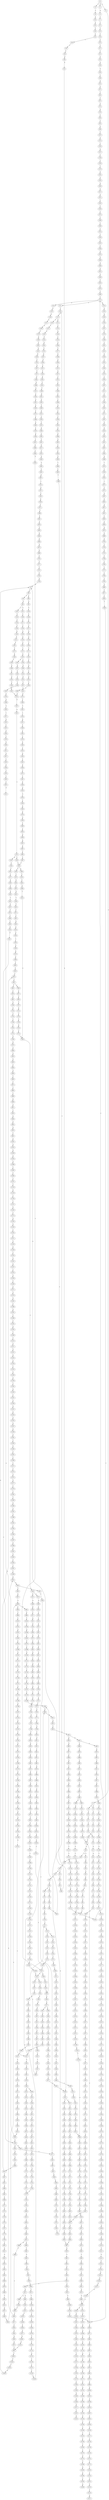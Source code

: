 strict digraph  {
	S0 -> S1 [ label = G ];
	S0 -> S2 [ label = C ];
	S0 -> S3 [ label = T ];
	S1 -> S4 [ label = A ];
	S2 -> S5 [ label = C ];
	S3 -> S6 [ label = C ];
	S4 -> S7 [ label = C ];
	S5 -> S8 [ label = T ];
	S5 -> S9 [ label = G ];
	S6 -> S10 [ label = G ];
	S7 -> S11 [ label = C ];
	S8 -> S12 [ label = G ];
	S9 -> S13 [ label = T ];
	S10 -> S14 [ label = G ];
	S11 -> S15 [ label = T ];
	S12 -> S16 [ label = T ];
	S13 -> S17 [ label = T ];
	S14 -> S18 [ label = T ];
	S15 -> S19 [ label = T ];
	S16 -> S20 [ label = C ];
	S17 -> S21 [ label = C ];
	S18 -> S22 [ label = C ];
	S19 -> S23 [ label = T ];
	S20 -> S24 [ label = C ];
	S21 -> S25 [ label = C ];
	S22 -> S26 [ label = C ];
	S23 -> S27 [ label = T ];
	S24 -> S28 [ label = T ];
	S25 -> S29 [ label = T ];
	S26 -> S30 [ label = T ];
	S27 -> S31 [ label = T ];
	S28 -> S32 [ label = T ];
	S29 -> S33 [ label = T ];
	S30 -> S34 [ label = T ];
	S31 -> S35 [ label = G ];
	S32 -> S36 [ label = G ];
	S33 -> S37 [ label = A ];
	S34 -> S38 [ label = G ];
	S35 -> S39 [ label = A ];
	S36 -> S40 [ label = A ];
	S36 -> S41 [ label = T ];
	S37 -> S42 [ label = A ];
	S38 -> S43 [ label = A ];
	S39 -> S44 [ label = A ];
	S40 -> S45 [ label = A ];
	S41 -> S46 [ label = A ];
	S42 -> S47 [ label = A ];
	S43 -> S45 [ label = A ];
	S44 -> S48 [ label = C ];
	S45 -> S49 [ label = C ];
	S46 -> S50 [ label = G ];
	S47 -> S51 [ label = C ];
	S48 -> S52 [ label = A ];
	S49 -> S53 [ label = T ];
	S49 -> S54 [ label = A ];
	S50 -> S55 [ label = G ];
	S51 -> S56 [ label = A ];
	S52 -> S57 [ label = G ];
	S53 -> S58 [ label = T ];
	S54 -> S59 [ label = G ];
	S55 -> S60 [ label = A ];
	S56 -> S61 [ label = G ];
	S57 -> S62 [ label = T ];
	S58 -> S63 [ label = C ];
	S59 -> S64 [ label = G ];
	S60 -> S65 [ label = G ];
	S61 -> S66 [ label = G ];
	S62 -> S67 [ label = T ];
	S63 -> S68 [ label = A ];
	S64 -> S69 [ label = G ];
	S64 -> S70 [ label = T ];
	S65 -> S71 [ label = A ];
	S66 -> S72 [ label = T ];
	S67 -> S73 [ label = G ];
	S68 -> S74 [ label = A ];
	S69 -> S75 [ label = T ];
	S70 -> S76 [ label = C ];
	S71 -> S77 [ label = G ];
	S72 -> S78 [ label = C ];
	S73 -> S79 [ label = A ];
	S74 -> S80 [ label = C ];
	S75 -> S81 [ label = C ];
	S76 -> S82 [ label = C ];
	S77 -> S83 [ label = G ];
	S78 -> S84 [ label = T ];
	S79 -> S85 [ label = C ];
	S80 -> S86 [ label = C ];
	S80 -> S87 [ label = T ];
	S81 -> S88 [ label = C ];
	S82 -> S89 [ label = C ];
	S83 -> S90 [ label = T ];
	S84 -> S91 [ label = C ];
	S85 -> S92 [ label = T ];
	S86 -> S93 [ label = G ];
	S87 -> S94 [ label = G ];
	S88 -> S95 [ label = G ];
	S89 -> S96 [ label = T ];
	S90 -> S97 [ label = C ];
	S91 -> S98 [ label = T ];
	S92 -> S99 [ label = G ];
	S93 -> S100 [ label = G ];
	S94 -> S101 [ label = G ];
	S94 -> S102 [ label = C ];
	S95 -> S103 [ label = C ];
	S96 -> S104 [ label = T ];
	S97 -> S105 [ label = C ];
	S98 -> S106 [ label = C ];
	S99 -> S107 [ label = T ];
	S100 -> S108 [ label = C ];
	S101 -> S109 [ label = C ];
	S102 -> S110 [ label = C ];
	S103 -> S111 [ label = C ];
	S104 -> S112 [ label = C ];
	S105 -> S113 [ label = C ];
	S106 -> S114 [ label = C ];
	S107 -> S115 [ label = A ];
	S108 -> S116 [ label = C ];
	S109 -> S117 [ label = C ];
	S110 -> S118 [ label = C ];
	S111 -> S119 [ label = G ];
	S112 -> S120 [ label = T ];
	S112 -> S121 [ label = G ];
	S113 -> S122 [ label = T ];
	S113 -> S123 [ label = A ];
	S113 -> S124 [ label = G ];
	S114 -> S125 [ label = G ];
	S115 -> S126 [ label = C ];
	S116 -> S127 [ label = C ];
	S117 -> S128 [ label = C ];
	S118 -> S129 [ label = T ];
	S119 -> S130 [ label = C ];
	S119 -> S131 [ label = G ];
	S120 -> S132 [ label = C ];
	S121 -> S133 [ label = C ];
	S122 -> S104 [ label = T ];
	S123 -> S134 [ label = G ];
	S124 -> S135 [ label = G ];
	S125 -> S136 [ label = T ];
	S126 -> S137 [ label = A ];
	S127 -> S138 [ label = A ];
	S128 -> S139 [ label = A ];
	S129 -> S140 [ label = A ];
	S130 -> S141 [ label = A ];
	S131 -> S142 [ label = A ];
	S132 -> S143 [ label = G ];
	S133 -> S144 [ label = A ];
	S134 -> S145 [ label = A ];
	S135 -> S146 [ label = A ];
	S136 -> S147 [ label = A ];
	S137 -> S148 [ label = C ];
	S138 -> S149 [ label = G ];
	S139 -> S150 [ label = G ];
	S140 -> S151 [ label = G ];
	S141 -> S152 [ label = C ];
	S142 -> S153 [ label = A ];
	S143 -> S154 [ label = T ];
	S144 -> S155 [ label = C ];
	S145 -> S156 [ label = G ];
	S146 -> S157 [ label = G ];
	S147 -> S158 [ label = C ];
	S148 -> S159 [ label = T ];
	S149 -> S160 [ label = T ];
	S150 -> S161 [ label = G ];
	S151 -> S162 [ label = G ];
	S152 -> S163 [ label = G ];
	S153 -> S164 [ label = C ];
	S154 -> S165 [ label = A ];
	S155 -> S166 [ label = G ];
	S156 -> S167 [ label = C ];
	S157 -> S168 [ label = G ];
	S158 -> S169 [ label = A ];
	S159 -> S170 [ label = T ];
	S160 -> S171 [ label = T ];
	S161 -> S172 [ label = T ];
	S162 -> S173 [ label = T ];
	S163 -> S174 [ label = C ];
	S164 -> S175 [ label = T ];
	S165 -> S176 [ label = C ];
	S166 -> S177 [ label = T ];
	S167 -> S178 [ label = C ];
	S168 -> S179 [ label = C ];
	S169 -> S180 [ label = T ];
	S170 -> S181 [ label = G ];
	S171 -> S182 [ label = G ];
	S172 -> S183 [ label = G ];
	S173 -> S184 [ label = G ];
	S174 -> S185 [ label = G ];
	S175 -> S186 [ label = G ];
	S176 -> S187 [ label = G ];
	S177 -> S188 [ label = G ];
	S178 -> S189 [ label = A ];
	S179 -> S190 [ label = G ];
	S180 -> S191 [ label = G ];
	S181 -> S192 [ label = G ];
	S182 -> S193 [ label = T ];
	S183 -> S194 [ label = C ];
	S183 -> S195 [ label = G ];
	S184 -> S196 [ label = T ];
	S185 -> S197 [ label = C ];
	S186 -> S198 [ label = C ];
	S187 -> S199 [ label = G ];
	S188 -> S200 [ label = G ];
	S189 -> S201 [ label = C ];
	S190 -> S202 [ label = T ];
	S191 -> S203 [ label = G ];
	S192 -> S204 [ label = A ];
	S193 -> S205 [ label = G ];
	S194 -> S206 [ label = G ];
	S195 -> S207 [ label = G ];
	S196 -> S208 [ label = G ];
	S197 -> S209 [ label = A ];
	S197 -> S210 [ label = G ];
	S198 -> S211 [ label = A ];
	S199 -> S212 [ label = C ];
	S200 -> S213 [ label = C ];
	S201 -> S214 [ label = G ];
	S202 -> S215 [ label = G ];
	S203 -> S216 [ label = C ];
	S204 -> S217 [ label = G ];
	S205 -> S218 [ label = C ];
	S206 -> S219 [ label = C ];
	S207 -> S220 [ label = C ];
	S208 -> S221 [ label = C ];
	S209 -> S222 [ label = G ];
	S210 -> S223 [ label = C ];
	S210 -> S224 [ label = G ];
	S211 -> S225 [ label = A ];
	S212 -> S226 [ label = T ];
	S213 -> S227 [ label = G ];
	S214 -> S228 [ label = G ];
	S215 -> S229 [ label = G ];
	S216 -> S230 [ label = G ];
	S217 -> S231 [ label = A ];
	S218 -> S232 [ label = G ];
	S219 -> S233 [ label = G ];
	S220 -> S234 [ label = T ];
	S221 -> S235 [ label = G ];
	S222 -> S236 [ label = C ];
	S223 -> S237 [ label = G ];
	S224 -> S238 [ label = C ];
	S225 -> S239 [ label = C ];
	S226 -> S240 [ label = A ];
	S227 -> S241 [ label = T ];
	S228 -> S242 [ label = T ];
	S229 -> S243 [ label = T ];
	S230 -> S244 [ label = C ];
	S231 -> S245 [ label = C ];
	S232 -> S246 [ label = T ];
	S233 -> S247 [ label = T ];
	S234 -> S248 [ label = T ];
	S235 -> S249 [ label = T ];
	S236 -> S250 [ label = C ];
	S237 -> S251 [ label = T ];
	S238 -> S252 [ label = T ];
	S239 -> S253 [ label = C ];
	S240 -> S254 [ label = C ];
	S241 -> S255 [ label = C ];
	S242 -> S256 [ label = T ];
	S243 -> S257 [ label = A ];
	S244 -> S258 [ label = C ];
	S245 -> S259 [ label = C ];
	S246 -> S260 [ label = C ];
	S247 -> S261 [ label = C ];
	S248 -> S262 [ label = C ];
	S249 -> S263 [ label = C ];
	S250 -> S264 [ label = G ];
	S251 -> S265 [ label = C ];
	S252 -> S266 [ label = G ];
	S253 -> S267 [ label = A ];
	S254 -> S268 [ label = T ];
	S255 -> S269 [ label = C ];
	S256 -> S270 [ label = A ];
	S257 -> S271 [ label = T ];
	S258 -> S272 [ label = C ];
	S259 -> S273 [ label = C ];
	S260 -> S274 [ label = G ];
	S261 -> S275 [ label = G ];
	S262 -> S276 [ label = G ];
	S263 -> S274 [ label = G ];
	S264 -> S277 [ label = G ];
	S265 -> S278 [ label = G ];
	S266 -> S279 [ label = G ];
	S267 -> S280 [ label = G ];
	S268 -> S281 [ label = G ];
	S269 -> S282 [ label = C ];
	S270 -> S283 [ label = C ];
	S271 -> S284 [ label = G ];
	S272 -> S285 [ label = C ];
	S273 -> S286 [ label = C ];
	S274 -> S287 [ label = A ];
	S275 -> S288 [ label = T ];
	S276 -> S289 [ label = A ];
	S277 -> S290 [ label = C ];
	S277 -> S291 [ label = T ];
	S278 -> S292 [ label = A ];
	S279 -> S293 [ label = A ];
	S280 -> S294 [ label = A ];
	S281 -> S295 [ label = G ];
	S282 -> S296 [ label = C ];
	S283 -> S297 [ label = T ];
	S284 -> S298 [ label = A ];
	S285 -> S299 [ label = C ];
	S286 -> S300 [ label = C ];
	S287 -> S301 [ label = A ];
	S288 -> S302 [ label = G ];
	S289 -> S303 [ label = A ];
	S290 -> S304 [ label = A ];
	S291 -> S305 [ label = G ];
	S292 -> S306 [ label = C ];
	S293 -> S307 [ label = A ];
	S294 -> S308 [ label = A ];
	S295 -> S309 [ label = T ];
	S296 -> S310 [ label = A ];
	S297 -> S311 [ label = G ];
	S298 -> S312 [ label = G ];
	S299 -> S313 [ label = A ];
	S300 -> S314 [ label = C ];
	S301 -> S315 [ label = C ];
	S302 -> S316 [ label = C ];
	S303 -> S317 [ label = C ];
	S304 -> S318 [ label = C ];
	S305 -> S319 [ label = G ];
	S306 -> S320 [ label = G ];
	S307 -> S321 [ label = T ];
	S308 -> S322 [ label = C ];
	S309 -> S323 [ label = G ];
	S310 -> S324 [ label = C ];
	S311 -> S325 [ label = C ];
	S312 -> S326 [ label = C ];
	S313 -> S327 [ label = C ];
	S314 -> S328 [ label = T ];
	S315 -> S329 [ label = C ];
	S315 -> S330 [ label = A ];
	S316 -> S331 [ label = A ];
	S317 -> S332 [ label = A ];
	S318 -> S333 [ label = T ];
	S319 -> S334 [ label = A ];
	S320 -> S335 [ label = C ];
	S321 -> S336 [ label = G ];
	S322 -> S337 [ label = A ];
	S323 -> S338 [ label = C ];
	S324 -> S339 [ label = T ];
	S325 -> S340 [ label = A ];
	S326 -> S341 [ label = G ];
	S327 -> S342 [ label = T ];
	S328 -> S343 [ label = T ];
	S329 -> S344 [ label = T ];
	S330 -> S345 [ label = C ];
	S331 -> S346 [ label = T ];
	S332 -> S347 [ label = C ];
	S333 -> S348 [ label = T ];
	S334 -> S349 [ label = A ];
	S335 -> S350 [ label = G ];
	S336 -> S351 [ label = G ];
	S337 -> S352 [ label = G ];
	S338 -> S353 [ label = T ];
	S339 -> S354 [ label = T ];
	S340 -> S355 [ label = G ];
	S341 -> S356 [ label = G ];
	S342 -> S357 [ label = T ];
	S343 -> S358 [ label = C ];
	S344 -> S359 [ label = T ];
	S344 -> S360 [ label = G ];
	S345 -> S361 [ label = C ];
	S346 -> S362 [ label = C ];
	S347 -> S363 [ label = G ];
	S348 -> S364 [ label = C ];
	S349 -> S365 [ label = G ];
	S350 -> S366 [ label = C ];
	S351 -> S367 [ label = G ];
	S352 -> S368 [ label = C ];
	S353 -> S369 [ label = A ];
	S354 -> S370 [ label = G ];
	S355 -> S371 [ label = A ];
	S356 -> S372 [ label = T ];
	S357 -> S373 [ label = T ];
	S358 -> S374 [ label = A ];
	S359 -> S375 [ label = C ];
	S360 -> S376 [ label = T ];
	S361 -> S377 [ label = C ];
	S362 -> S378 [ label = C ];
	S363 -> S379 [ label = C ];
	S364 -> S380 [ label = A ];
	S365 -> S381 [ label = A ];
	S366 -> S382 [ label = C ];
	S367 -> S383 [ label = G ];
	S368 -> S384 [ label = C ];
	S369 -> S385 [ label = C ];
	S370 -> S386 [ label = A ];
	S371 -> S387 [ label = C ];
	S372 -> S388 [ label = C ];
	S373 -> S389 [ label = A ];
	S374 -> S390 [ label = G ];
	S375 -> S391 [ label = G ];
	S376 -> S392 [ label = C ];
	S377 -> S393 [ label = G ];
	S378 -> S394 [ label = G ];
	S379 -> S395 [ label = G ];
	S380 -> S396 [ label = G ];
	S381 -> S397 [ label = A ];
	S382 -> S398 [ label = T ];
	S383 -> S399 [ label = T ];
	S384 -> S400 [ label = G ];
	S385 -> S401 [ label = T ];
	S386 -> S402 [ label = G ];
	S387 -> S403 [ label = G ];
	S388 -> S404 [ label = G ];
	S389 -> S405 [ label = G ];
	S390 -> S406 [ label = A ];
	S391 -> S407 [ label = T ];
	S392 -> S408 [ label = G ];
	S393 -> S409 [ label = T ];
	S394 -> S410 [ label = C ];
	S395 -> S411 [ label = C ];
	S396 -> S412 [ label = C ];
	S397 -> S413 [ label = C ];
	S398 -> S414 [ label = C ];
	S399 -> S415 [ label = C ];
	S400 -> S416 [ label = T ];
	S401 -> S417 [ label = G ];
	S402 -> S418 [ label = C ];
	S403 -> S419 [ label = G ];
	S404 -> S420 [ label = C ];
	S405 -> S421 [ label = C ];
	S406 -> S422 [ label = G ];
	S407 -> S423 [ label = A ];
	S408 -> S424 [ label = C ];
	S409 -> S425 [ label = A ];
	S410 -> S426 [ label = A ];
	S411 -> S427 [ label = A ];
	S412 -> S428 [ label = C ];
	S413 -> S429 [ label = G ];
	S414 -> S430 [ label = G ];
	S415 -> S431 [ label = C ];
	S416 -> S432 [ label = C ];
	S417 -> S433 [ label = T ];
	S418 -> S434 [ label = C ];
	S419 -> S435 [ label = A ];
	S420 -> S436 [ label = A ];
	S421 -> S437 [ label = C ];
	S422 -> S438 [ label = G ];
	S423 -> S439 [ label = C ];
	S424 -> S440 [ label = G ];
	S425 -> S441 [ label = C ];
	S426 -> S442 [ label = C ];
	S427 -> S443 [ label = C ];
	S428 -> S444 [ label = G ];
	S429 -> S445 [ label = G ];
	S430 -> S446 [ label = G ];
	S431 -> S447 [ label = G ];
	S432 -> S448 [ label = C ];
	S433 -> S449 [ label = A ];
	S434 -> S450 [ label = G ];
	S435 -> S451 [ label = C ];
	S436 -> S452 [ label = C ];
	S437 -> S453 [ label = G ];
	S438 -> S454 [ label = T ];
	S439 -> S455 [ label = T ];
	S440 -> S456 [ label = C ];
	S441 -> S457 [ label = G ];
	S442 -> S458 [ label = G ];
	S443 -> S459 [ label = G ];
	S444 -> S460 [ label = C ];
	S445 -> S461 [ label = C ];
	S446 -> S462 [ label = G ];
	S447 -> S463 [ label = C ];
	S448 -> S464 [ label = T ];
	S449 -> S465 [ label = A ];
	S450 -> S466 [ label = C ];
	S451 -> S467 [ label = A ];
	S452 -> S468 [ label = G ];
	S453 -> S469 [ label = T ];
	S454 -> S470 [ label = C ];
	S455 -> S471 [ label = T ];
	S456 -> S472 [ label = G ];
	S456 -> S473 [ label = A ];
	S457 -> S474 [ label = T ];
	S458 -> S475 [ label = T ];
	S459 -> S476 [ label = T ];
	S460 -> S477 [ label = C ];
	S461 -> S478 [ label = A ];
	S462 -> S479 [ label = C ];
	S463 -> S111 [ label = C ];
	S464 -> S480 [ label = C ];
	S465 -> S481 [ label = C ];
	S466 -> S482 [ label = C ];
	S467 -> S483 [ label = C ];
	S468 -> S484 [ label = C ];
	S469 -> S485 [ label = C ];
	S470 -> S486 [ label = C ];
	S471 -> S487 [ label = C ];
	S472 -> S488 [ label = A ];
	S473 -> S489 [ label = A ];
	S474 -> S490 [ label = C ];
	S475 -> S491 [ label = C ];
	S476 -> S492 [ label = C ];
	S477 -> S493 [ label = C ];
	S478 -> S494 [ label = C ];
	S479 -> S495 [ label = T ];
	S480 -> S496 [ label = T ];
	S481 -> S497 [ label = A ];
	S482 -> S498 [ label = C ];
	S483 -> S499 [ label = A ];
	S484 -> S500 [ label = G ];
	S485 -> S501 [ label = C ];
	S486 -> S113 [ label = C ];
	S487 -> S502 [ label = A ];
	S488 -> S503 [ label = G ];
	S489 -> S504 [ label = C ];
	S490 -> S505 [ label = C ];
	S491 -> S506 [ label = G ];
	S492 -> S507 [ label = C ];
	S493 -> S508 [ label = C ];
	S494 -> S509 [ label = C ];
	S494 -> S510 [ label = T ];
	S495 -> S511 [ label = C ];
	S496 -> S512 [ label = G ];
	S497 -> S513 [ label = C ];
	S498 -> S508 [ label = C ];
	S499 -> S514 [ label = C ];
	S500 -> S197 [ label = C ];
	S501 -> S515 [ label = C ];
	S502 -> S516 [ label = A ];
	S503 -> S517 [ label = C ];
	S504 -> S518 [ label = C ];
	S505 -> S519 [ label = A ];
	S506 -> S520 [ label = A ];
	S507 -> S521 [ label = A ];
	S508 -> S522 [ label = T ];
	S509 -> S523 [ label = G ];
	S510 -> S524 [ label = G ];
	S511 -> S525 [ label = A ];
	S512 -> S526 [ label = T ];
	S513 -> S527 [ label = A ];
	S514 -> S528 [ label = C ];
	S515 -> S529 [ label = A ];
	S516 -> S530 [ label = G ];
	S517 -> S531 [ label = A ];
	S518 -> S532 [ label = C ];
	S519 -> S533 [ label = G ];
	S520 -> S534 [ label = G ];
	S521 -> S535 [ label = G ];
	S522 -> S536 [ label = T ];
	S522 -> S537 [ label = C ];
	S523 -> S538 [ label = G ];
	S524 -> S539 [ label = G ];
	S525 -> S540 [ label = C ];
	S526 -> S541 [ label = C ];
	S527 -> S542 [ label = C ];
	S528 -> S543 [ label = T ];
	S529 -> S544 [ label = C ];
	S530 -> S545 [ label = C ];
	S531 -> S546 [ label = G ];
	S532 -> S547 [ label = G ];
	S533 -> S548 [ label = C ];
	S534 -> S549 [ label = C ];
	S535 -> S548 [ label = C ];
	S536 -> S550 [ label = C ];
	S537 -> S551 [ label = C ];
	S538 -> S552 [ label = G ];
	S539 -> S553 [ label = G ];
	S540 -> S554 [ label = G ];
	S541 -> S555 [ label = G ];
	S542 -> S556 [ label = G ];
	S543 -> S557 [ label = C ];
	S544 -> S558 [ label = C ];
	S545 -> S559 [ label = G ];
	S546 -> S560 [ label = T ];
	S547 -> S561 [ label = T ];
	S548 -> S562 [ label = T ];
	S548 -> S563 [ label = G ];
	S549 -> S564 [ label = G ];
	S550 -> S565 [ label = A ];
	S551 -> S566 [ label = A ];
	S552 -> S567 [ label = A ];
	S553 -> S568 [ label = A ];
	S554 -> S569 [ label = T ];
	S555 -> S570 [ label = T ];
	S556 -> S571 [ label = C ];
	S557 -> S572 [ label = T ];
	S558 -> S573 [ label = A ];
	S559 -> S574 [ label = A ];
	S560 -> S575 [ label = G ];
	S561 -> S576 [ label = A ];
	S562 -> S577 [ label = T ];
	S563 -> S578 [ label = A ];
	S564 -> S579 [ label = A ];
	S565 -> S580 [ label = C ];
	S566 -> S581 [ label = C ];
	S567 -> S582 [ label = A ];
	S568 -> S583 [ label = A ];
	S569 -> S584 [ label = C ];
	S570 -> S585 [ label = G ];
	S571 -> S586 [ label = T ];
	S572 -> S587 [ label = A ];
	S573 -> S588 [ label = C ];
	S574 -> S589 [ label = G ];
	S575 -> S590 [ label = C ];
	S576 -> S591 [ label = C ];
	S577 -> S592 [ label = C ];
	S578 -> S593 [ label = G ];
	S579 -> S594 [ label = G ];
	S580 -> S595 [ label = G ];
	S581 -> S596 [ label = C ];
	S582 -> S597 [ label = T ];
	S583 -> S598 [ label = C ];
	S584 -> S599 [ label = C ];
	S585 -> S600 [ label = G ];
	S586 -> S601 [ label = C ];
	S587 -> S602 [ label = G ];
	S588 -> S603 [ label = C ];
	S589 -> S604 [ label = T ];
	S590 -> S605 [ label = A ];
	S591 -> S606 [ label = A ];
	S592 -> S607 [ label = A ];
	S593 -> S608 [ label = T ];
	S594 -> S609 [ label = T ];
	S595 -> S610 [ label = C ];
	S596 -> S611 [ label = C ];
	S597 -> S612 [ label = T ];
	S598 -> S613 [ label = T ];
	S599 -> S614 [ label = A ];
	S600 -> S615 [ label = T ];
	S601 -> S616 [ label = C ];
	S602 -> S617 [ label = A ];
	S603 -> S618 [ label = G ];
	S604 -> S619 [ label = C ];
	S605 -> S620 [ label = A ];
	S606 -> S621 [ label = G ];
	S607 -> S622 [ label = C ];
	S608 -> S623 [ label = C ];
	S609 -> S624 [ label = C ];
	S610 -> S625 [ label = T ];
	S611 -> S626 [ label = G ];
	S612 -> S627 [ label = G ];
	S613 -> S628 [ label = G ];
	S614 -> S535 [ label = G ];
	S615 -> S629 [ label = A ];
	S616 -> S630 [ label = T ];
	S617 -> S631 [ label = A ];
	S618 -> S632 [ label = A ];
	S619 -> S633 [ label = C ];
	S620 -> S634 [ label = C ];
	S621 -> S635 [ label = C ];
	S622 -> S636 [ label = G ];
	S623 -> S633 [ label = C ];
	S623 -> S637 [ label = T ];
	S624 -> S638 [ label = G ];
	S625 -> S639 [ label = C ];
	S626 -> S640 [ label = C ];
	S627 -> S641 [ label = A ];
	S628 -> S642 [ label = G ];
	S629 -> S643 [ label = C ];
	S630 -> S644 [ label = A ];
	S631 -> S645 [ label = C ];
	S632 -> S646 [ label = T ];
	S633 -> S647 [ label = C ];
	S634 -> S648 [ label = A ];
	S635 -> S649 [ label = A ];
	S636 -> S650 [ label = C ];
	S637 -> S651 [ label = C ];
	S638 -> S652 [ label = A ];
	S639 -> S653 [ label = C ];
	S640 -> S654 [ label = C ];
	S641 -> S655 [ label = A ];
	S642 -> S656 [ label = A ];
	S643 -> S657 [ label = C ];
	S644 -> S658 [ label = G ];
	S645 -> S659 [ label = G ];
	S646 -> S660 [ label = C ];
	S647 -> S661 [ label = T ];
	S647 -> S662 [ label = G ];
	S648 -> S663 [ label = G ];
	S649 -> S664 [ label = G ];
	S650 -> S665 [ label = C ];
	S651 -> S666 [ label = G ];
	S652 -> S667 [ label = A ];
	S653 -> S668 [ label = G ];
	S654 -> S669 [ label = G ];
	S655 -> S670 [ label = C ];
	S656 -> S671 [ label = C ];
	S657 -> S672 [ label = G ];
	S658 -> S673 [ label = A ];
	S659 -> S674 [ label = A ];
	S660 -> S675 [ label = G ];
	S661 -> S676 [ label = C ];
	S662 -> S677 [ label = C ];
	S663 -> S678 [ label = C ];
	S664 -> S679 [ label = G ];
	S665 -> S680 [ label = C ];
	S666 -> S681 [ label = T ];
	S667 -> S682 [ label = C ];
	S668 -> S683 [ label = G ];
	S669 -> S684 [ label = G ];
	S670 -> S685 [ label = C ];
	S671 -> S686 [ label = C ];
	S672 -> S687 [ label = G ];
	S673 -> S688 [ label = A ];
	S674 -> S689 [ label = G ];
	S675 -> S690 [ label = G ];
	S676 -> S691 [ label = C ];
	S677 -> S692 [ label = C ];
	S678 -> S693 [ label = T ];
	S679 -> S694 [ label = T ];
	S680 -> S695 [ label = T ];
	S681 -> S696 [ label = C ];
	S682 -> S697 [ label = C ];
	S683 -> S698 [ label = T ];
	S684 -> S699 [ label = T ];
	S685 -> S700 [ label = C ];
	S686 -> S701 [ label = C ];
	S687 -> S702 [ label = T ];
	S688 -> S703 [ label = C ];
	S689 -> S704 [ label = G ];
	S690 -> S705 [ label = T ];
	S691 -> S706 [ label = G ];
	S692 -> S707 [ label = T ];
	S693 -> S708 [ label = A ];
	S694 -> S709 [ label = G ];
	S695 -> S710 [ label = T ];
	S696 -> S711 [ label = T ];
	S697 -> S344 [ label = T ];
	S698 -> S712 [ label = T ];
	S699 -> S713 [ label = C ];
	S700 -> S714 [ label = G ];
	S701 -> S715 [ label = G ];
	S702 -> S716 [ label = G ];
	S703 -> S717 [ label = T ];
	S704 -> S718 [ label = T ];
	S705 -> S719 [ label = T ];
	S706 -> S720 [ label = G ];
	S707 -> S721 [ label = G ];
	S708 -> S722 [ label = C ];
	S709 -> S723 [ label = C ];
	S710 -> S724 [ label = C ];
	S711 -> S725 [ label = G ];
	S712 -> S726 [ label = G ];
	S713 -> S727 [ label = C ];
	S714 -> S728 [ label = T ];
	S715 -> S729 [ label = T ];
	S716 -> S730 [ label = G ];
	S717 -> S731 [ label = T ];
	S718 -> S732 [ label = G ];
	S719 -> S733 [ label = C ];
	S720 -> S734 [ label = T ];
	S721 -> S735 [ label = T ];
	S722 -> S736 [ label = G ];
	S723 -> S737 [ label = A ];
	S724 -> S738 [ label = A ];
	S725 -> S739 [ label = T ];
	S726 -> S740 [ label = C ];
	S727 -> S741 [ label = C ];
	S728 -> S742 [ label = C ];
	S729 -> S743 [ label = C ];
	S730 -> S744 [ label = T ];
	S731 -> S745 [ label = C ];
	S732 -> S746 [ label = T ];
	S733 -> S747 [ label = C ];
	S734 -> S748 [ label = C ];
	S735 -> S749 [ label = C ];
	S736 -> S750 [ label = A ];
	S737 -> S751 [ label = C ];
	S738 -> S752 [ label = T ];
	S739 -> S753 [ label = T ];
	S740 -> S754 [ label = A ];
	S741 -> S755 [ label = A ];
	S742 -> S756 [ label = T ];
	S743 -> S757 [ label = T ];
	S744 -> S758 [ label = T ];
	S745 -> S759 [ label = A ];
	S746 -> S760 [ label = C ];
	S747 -> S761 [ label = A ];
	S748 -> S762 [ label = T ];
	S749 -> S763 [ label = G ];
	S750 -> S764 [ label = G ];
	S751 -> S765 [ label = G ];
	S752 -> S766 [ label = C ];
	S753 -> S767 [ label = C ];
	S754 -> S768 [ label = C ];
	S755 -> S769 [ label = G ];
	S756 -> S770 [ label = C ];
	S757 -> S770 [ label = C ];
	S758 -> S771 [ label = A ];
	S759 -> S74 [ label = A ];
	S760 -> S772 [ label = C ];
	S761 -> S773 [ label = G ];
	S762 -> S774 [ label = G ];
	S763 -> S775 [ label = C ];
	S764 -> S776 [ label = A ];
	S765 -> S777 [ label = C ];
	S766 -> S778 [ label = C ];
	S767 -> S779 [ label = C ];
	S768 -> S780 [ label = T ];
	S769 -> S781 [ label = T ];
	S770 -> S782 [ label = G ];
	S771 -> S783 [ label = G ];
	S772 -> S784 [ label = C ];
	S773 -> S785 [ label = T ];
	S774 -> S786 [ label = G ];
	S775 -> S440 [ label = G ];
	S776 -> S787 [ label = A ];
	S777 -> S788 [ label = G ];
	S778 -> S789 [ label = A ];
	S779 -> S790 [ label = G ];
	S780 -> S791 [ label = G ];
	S781 -> S792 [ label = G ];
	S782 -> S793 [ label = G ];
	S783 -> S794 [ label = A ];
	S784 -> S795 [ label = T ];
	S785 -> S796 [ label = G ];
	S786 -> S797 [ label = A ];
	S787 -> S798 [ label = C ];
	S788 -> S799 [ label = G ];
	S789 -> S800 [ label = G ];
	S790 -> S801 [ label = T ];
	S791 -> S802 [ label = G ];
	S792 -> S803 [ label = G ];
	S793 -> S804 [ label = C ];
	S794 -> S805 [ label = A ];
	S795 -> S806 [ label = G ];
	S796 -> S807 [ label = G ];
	S797 -> S808 [ label = G ];
	S798 -> S809 [ label = T ];
	S799 -> S810 [ label = T ];
	S800 -> S811 [ label = A ];
	S801 -> S812 [ label = G ];
	S802 -> S813 [ label = T ];
	S803 -> S814 [ label = T ];
	S804 -> S815 [ label = A ];
	S805 -> S816 [ label = G ];
	S806 -> S817 [ label = T ];
	S807 -> S818 [ label = T ];
	S808 -> S819 [ label = G ];
	S809 -> S820 [ label = G ];
	S810 -> S821 [ label = G ];
	S811 -> S822 [ label = A ];
	S812 -> S823 [ label = G ];
	S813 -> S824 [ label = C ];
	S814 -> S825 [ label = C ];
	S815 -> S826 [ label = C ];
	S816 -> S827 [ label = G ];
	S817 -> S828 [ label = C ];
	S818 -> S825 [ label = C ];
	S819 -> S829 [ label = G ];
	S820 -> S830 [ label = G ];
	S821 -> S831 [ label = C ];
	S822 -> S832 [ label = C ];
	S823 -> S833 [ label = C ];
	S824 -> S834 [ label = G ];
	S825 -> S835 [ label = G ];
	S826 -> S836 [ label = C ];
	S827 -> S837 [ label = G ];
	S828 -> S838 [ label = C ];
	S829 -> S839 [ label = T ];
	S830 -> S840 [ label = C ];
	S831 -> S841 [ label = C ];
	S832 -> S842 [ label = C ];
	S833 -> S843 [ label = C ];
	S834 -> S844 [ label = T ];
	S835 -> S845 [ label = T ];
	S836 -> S846 [ label = G ];
	S837 -> S847 [ label = G ];
	S838 -> S848 [ label = T ];
	S839 -> S849 [ label = G ];
	S840 -> S850 [ label = G ];
	S841 -> S851 [ label = G ];
	S842 -> S852 [ label = A ];
	S842 -> S853 [ label = G ];
	S843 -> S854 [ label = C ];
	S844 -> S855 [ label = C ];
	S845 -> S856 [ label = C ];
	S846 -> S857 [ label = A ];
	S847 -> S858 [ label = G ];
	S848 -> S859 [ label = A ];
	S848 -> S32 [ label = T ];
	S849 -> S860 [ label = T ];
	S850 -> S861 [ label = C ];
	S851 -> S862 [ label = C ];
	S852 -> S863 [ label = G ];
	S852 -> S864 [ label = C ];
	S853 -> S865 [ label = G ];
	S854 -> S866 [ label = G ];
	S855 -> S867 [ label = C ];
	S856 -> S867 [ label = C ];
	S857 -> S868 [ label = G ];
	S857 -> S869 [ label = A ];
	S858 -> S870 [ label = T ];
	S859 -> S871 [ label = C ];
	S860 -> S872 [ label = T ];
	S861 -> S873 [ label = A ];
	S862 -> S874 [ label = A ];
	S863 -> S875 [ label = A ];
	S864 -> S876 [ label = C ];
	S865 -> S877 [ label = A ];
	S866 -> S878 [ label = T ];
	S867 -> S879 [ label = G ];
	S868 -> S880 [ label = T ];
	S869 -> S881 [ label = T ];
	S870 -> S882 [ label = C ];
	S871 -> S883 [ label = T ];
	S872 -> S884 [ label = C ];
	S873 -> S885 [ label = G ];
	S874 -> S886 [ label = A ];
	S875 -> S887 [ label = C ];
	S876 -> S888 [ label = A ];
	S877 -> S889 [ label = C ];
	S878 -> S890 [ label = C ];
	S879 -> S891 [ label = T ];
	S880 -> S892 [ label = C ];
	S881 -> S893 [ label = G ];
	S882 -> S894 [ label = C ];
	S883 -> S895 [ label = A ];
	S884 -> S896 [ label = C ];
	S885 -> S897 [ label = C ];
	S886 -> S898 [ label = C ];
	S887 -> S899 [ label = T ];
	S888 -> S900 [ label = C ];
	S889 -> S901 [ label = G ];
	S890 -> S902 [ label = C ];
	S891 -> S903 [ label = C ];
	S892 -> S904 [ label = C ];
	S893 -> S905 [ label = T ];
	S894 -> S906 [ label = G ];
	S895 -> S907 [ label = C ];
	S896 -> S908 [ label = A ];
	S897 -> S909 [ label = G ];
	S898 -> S910 [ label = C ];
	S899 -> S911 [ label = C ];
	S900 -> S912 [ label = C ];
	S901 -> S913 [ label = C ];
	S902 -> S914 [ label = A ];
	S903 -> S915 [ label = A ];
	S904 -> S916 [ label = A ];
	S904 -> S917 [ label = T ];
	S905 -> S918 [ label = A ];
	S906 -> S919 [ label = T ];
	S907 -> S920 [ label = C ];
	S908 -> S921 [ label = G ];
	S909 -> S922 [ label = G ];
	S910 -> S923 [ label = A ];
	S911 -> S924 [ label = C ];
	S912 -> S925 [ label = C ];
	S913 -> S926 [ label = C ];
	S914 -> S927 [ label = G ];
	S915 -> S928 [ label = C ];
	S916 -> S929 [ label = G ];
	S917 -> S930 [ label = C ];
	S918 -> S931 [ label = G ];
	S919 -> S932 [ label = C ];
	S920 -> S933 [ label = A ];
	S921 -> S934 [ label = C ];
	S922 -> S935 [ label = G ];
	S923 -> S936 [ label = G ];
	S924 -> S937 [ label = C ];
	S925 -> S938 [ label = C ];
	S926 -> S939 [ label = C ];
	S927 -> S940 [ label = T ];
	S928 -> S941 [ label = C ];
	S929 -> S942 [ label = T ];
	S929 -> S943 [ label = C ];
	S930 -> S944 [ label = G ];
	S931 -> S945 [ label = T ];
	S932 -> S946 [ label = G ];
	S933 -> S947 [ label = G ];
	S934 -> S948 [ label = A ];
	S935 -> S949 [ label = T ];
	S936 -> S950 [ label = T ];
	S937 -> S951 [ label = A ];
	S938 -> S952 [ label = T ];
	S939 -> S953 [ label = A ];
	S940 -> S954 [ label = A ];
	S941 -> S955 [ label = C ];
	S941 -> S956 [ label = G ];
	S942 -> S957 [ label = A ];
	S943 -> S958 [ label = T ];
	S944 -> S959 [ label = A ];
	S945 -> S960 [ label = T ];
	S946 -> S961 [ label = G ];
	S947 -> S962 [ label = G ];
	S948 -> S963 [ label = G ];
	S949 -> S964 [ label = G ];
	S950 -> S965 [ label = C ];
	S951 -> S966 [ label = T ];
	S952 -> S967 [ label = T ];
	S953 -> S968 [ label = T ];
	S954 -> S969 [ label = G ];
	S955 -> S970 [ label = T ];
	S956 -> S971 [ label = A ];
	S957 -> S969 [ label = G ];
	S958 -> S577 [ label = T ];
	S959 -> S972 [ label = A ];
	S960 -> S973 [ label = T ];
	S961 -> S974 [ label = A ];
	S962 -> S975 [ label = A ];
	S963 -> S976 [ label = A ];
	S964 -> S977 [ label = C ];
	S965 -> S978 [ label = G ];
	S966 -> S979 [ label = C ];
	S967 -> S980 [ label = C ];
	S968 -> S981 [ label = C ];
	S969 -> S982 [ label = G ];
	S969 -> S983 [ label = C ];
	S970 -> S984 [ label = G ];
	S971 -> S985 [ label = A ];
	S971 -> S986 [ label = G ];
	S972 -> S987 [ label = C ];
	S973 -> S988 [ label = C ];
	S974 -> S989 [ label = A ];
	S975 -> S990 [ label = G ];
	S976 -> S991 [ label = T ];
	S977 -> S992 [ label = C ];
	S978 -> S993 [ label = C ];
	S979 -> S994 [ label = T ];
	S980 -> S995 [ label = C ];
	S980 -> S996 [ label = G ];
	S981 -> S997 [ label = G ];
	S982 -> S998 [ label = G ];
	S983 -> S999 [ label = T ];
	S984 -> S1000 [ label = T ];
	S985 -> S1001 [ label = T ];
	S986 -> S1002 [ label = T ];
	S987 -> S1003 [ label = T ];
	S988 -> S1004 [ label = A ];
	S989 -> S1005 [ label = C ];
	S990 -> S1006 [ label = A ];
	S991 -> S1007 [ label = A ];
	S992 -> S1008 [ label = G ];
	S993 -> S1009 [ label = G ];
	S994 -> S1010 [ label = G ];
	S995 -> S1011 [ label = T ];
	S996 -> S1012 [ label = A ];
	S997 -> S1013 [ label = T ];
	S998 -> S1014 [ label = T ];
	S999 -> S1015 [ label = C ];
	S1000 -> S1016 [ label = C ];
	S1001 -> S1017 [ label = C ];
	S1002 -> S892 [ label = C ];
	S1003 -> S1018 [ label = T ];
	S1004 -> S1019 [ label = C ];
	S1005 -> S1020 [ label = A ];
	S1005 -> S1021 [ label = T ];
	S1006 -> S1022 [ label = G ];
	S1007 -> S1023 [ label = A ];
	S1008 -> S1024 [ label = C ];
	S1009 -> S1025 [ label = C ];
	S1010 -> S1026 [ label = C ];
	S1011 -> S1027 [ label = G ];
	S1012 -> S1028 [ label = T ];
	S1013 -> S1029 [ label = C ];
	S1014 -> S1030 [ label = C ];
	S1015 -> S1031 [ label = C ];
	S1016 -> S1032 [ label = C ];
	S1017 -> S1033 [ label = C ];
	S1018 -> S1034 [ label = C ];
	S1019 -> S1035 [ label = T ];
	S1020 -> S1036 [ label = G ];
	S1021 -> S1037 [ label = A ];
	S1022 -> S1038 [ label = T ];
	S1023 -> S1039 [ label = A ];
	S1024 -> S1040 [ label = C ];
	S1025 -> S1041 [ label = A ];
	S1026 -> S1042 [ label = C ];
	S1027 -> S1043 [ label = T ];
	S1028 -> S1044 [ label = C ];
	S1029 -> S1045 [ label = C ];
	S1030 -> S1046 [ label = A ];
	S1031 -> S1047 [ label = A ];
	S1032 -> S848 [ label = T ];
	S1033 -> S1048 [ label = T ];
	S1034 -> S1049 [ label = A ];
	S1035 -> S1050 [ label = C ];
	S1036 -> S1051 [ label = G ];
	S1037 -> S1052 [ label = C ];
	S1038 -> S1053 [ label = C ];
	S1039 -> S1054 [ label = A ];
	S1040 -> S1055 [ label = G ];
	S1041 -> S1056 [ label = G ];
	S1042 -> S1057 [ label = A ];
	S1043 -> S1058 [ label = C ];
	S1044 -> S1059 [ label = G ];
	S1045 -> S1060 [ label = T ];
	S1046 -> S1061 [ label = C ];
	S1047 -> S1062 [ label = C ];
	S1048 -> S1063 [ label = C ];
	S1049 -> S74 [ label = A ];
	S1050 -> S1064 [ label = C ];
	S1051 -> S1065 [ label = A ];
	S1052 -> S1066 [ label = A ];
	S1053 -> S1067 [ label = A ];
	S1054 -> S1068 [ label = A ];
	S1055 -> S1069 [ label = G ];
	S1056 -> S1070 [ label = C ];
	S1057 -> S1071 [ label = G ];
	S1058 -> S1072 [ label = C ];
	S1059 -> S1073 [ label = T ];
	S1060 -> S1074 [ label = C ];
	S1061 -> S1075 [ label = T ];
	S1062 -> S1076 [ label = C ];
	S1063 -> S1077 [ label = G ];
	S1064 -> S1078 [ label = T ];
	S1065 -> S1079 [ label = A ];
	S1066 -> S1080 [ label = A ];
	S1067 -> S1081 [ label = G ];
	S1068 -> S1082 [ label = C ];
	S1069 -> S1083 [ label = T ];
	S1070 -> S250 [ label = C ];
	S1071 -> S1084 [ label = T ];
	S1072 -> S1085 [ label = T ];
	S1073 -> S1086 [ label = T ];
	S1074 -> S1087 [ label = T ];
	S1075 -> S1088 [ label = C ];
	S1076 -> S1089 [ label = G ];
	S1077 -> S1090 [ label = A ];
	S1078 -> S1091 [ label = T ];
	S1079 -> S1092 [ label = T ];
	S1080 -> S1093 [ label = C ];
	S1081 -> S1094 [ label = G ];
	S1082 -> S1095 [ label = T ];
	S1083 -> S1096 [ label = G ];
	S1084 -> S1097 [ label = C ];
	S1085 -> S32 [ label = T ];
	S1086 -> S1098 [ label = T ];
	S1087 -> S1099 [ label = T ];
	S1088 -> S1100 [ label = G ];
	S1089 -> S1101 [ label = G ];
	S1090 -> S1102 [ label = A ];
	S1091 -> S1103 [ label = T ];
	S1092 -> S1104 [ label = A ];
	S1093 -> S1105 [ label = G ];
	S1094 -> S1106 [ label = A ];
	S1095 -> S1107 [ label = T ];
	S1096 -> S1108 [ label = G ];
	S1097 -> S1109 [ label = G ];
	S1098 -> S1110 [ label = G ];
	S1099 -> S1111 [ label = C ];
	S1100 -> S1112 [ label = C ];
	S1101 -> S1113 [ label = A ];
	S1102 -> S987 [ label = C ];
	S1103 -> S1114 [ label = C ];
	S1104 -> S1115 [ label = G ];
	S1105 -> S1116 [ label = A ];
	S1106 -> S1117 [ label = C ];
	S1107 -> S1118 [ label = T ];
	S1108 -> S1119 [ label = T ];
	S1109 -> S1120 [ label = T ];
	S1110 -> S1121 [ label = T ];
	S1111 -> S1122 [ label = T ];
	S1112 -> S1123 [ label = T ];
	S1113 -> S1124 [ label = C ];
	S1114 -> S1125 [ label = A ];
	S1115 -> S1126 [ label = T ];
	S1116 -> S1127 [ label = A ];
	S1117 -> S1128 [ label = C ];
	S1118 -> S1129 [ label = G ];
	S1119 -> S1130 [ label = G ];
	S1120 -> S1131 [ label = A ];
	S1121 -> S1132 [ label = A ];
	S1122 -> S1133 [ label = C ];
	S1123 -> S1134 [ label = T ];
	S1124 -> S1135 [ label = G ];
	S1125 -> S1136 [ label = T ];
	S1126 -> S1137 [ label = C ];
	S1127 -> S1138 [ label = A ];
	S1128 -> S1139 [ label = A ];
	S1129 -> S1140 [ label = C ];
	S1130 -> S1141 [ label = G ];
	S1131 -> S1142 [ label = A ];
	S1132 -> S1143 [ label = G ];
	S1133 -> S1144 [ label = G ];
	S1134 -> S1145 [ label = C ];
	S1135 -> S1146 [ label = T ];
	S1136 -> S1147 [ label = C ];
	S1137 -> S1148 [ label = T ];
	S1138 -> S1149 [ label = A ];
	S1139 -> S1150 [ label = G ];
	S1140 -> S1151 [ label = C ];
	S1141 -> S1152 [ label = A ];
	S1142 -> S1153 [ label = G ];
	S1143 -> S1154 [ label = G ];
	S1144 -> S1155 [ label = G ];
	S1145 -> S1156 [ label = A ];
	S1146 -> S1157 [ label = C ];
	S1147 -> S1158 [ label = C ];
	S1148 -> S1159 [ label = C ];
	S1149 -> S1160 [ label = C ];
	S1150 -> S1161 [ label = T ];
	S1151 -> S1162 [ label = G ];
	S1152 -> S1163 [ label = A ];
	S1153 -> S1164 [ label = A ];
	S1154 -> S1165 [ label = A ];
	S1155 -> S1166 [ label = A ];
	S1156 -> S1167 [ label = T ];
	S1157 -> S1168 [ label = G ];
	S1158 -> S1169 [ label = A ];
	S1159 -> S1170 [ label = T ];
	S1160 -> S1171 [ label = A ];
	S1161 -> S1172 [ label = C ];
	S1162 -> S1173 [ label = T ];
	S1163 -> S1174 [ label = C ];
	S1164 -> S1175 [ label = C ];
	S1165 -> S1176 [ label = A ];
	S1166 -> S1177 [ label = G ];
	S1167 -> S1178 [ label = C ];
	S1168 -> S1179 [ label = T ];
	S1169 -> S800 [ label = G ];
	S1170 -> S1180 [ label = C ];
	S1171 -> S1181 [ label = G ];
	S1172 -> S1182 [ label = T ];
	S1173 -> S1183 [ label = A ];
	S1174 -> S1184 [ label = C ];
	S1175 -> S1185 [ label = G ];
	S1176 -> S1186 [ label = A ];
	S1177 -> S1187 [ label = A ];
	S1178 -> S1188 [ label = C ];
	S1179 -> S1189 [ label = G ];
	S1180 -> S1190 [ label = T ];
	S1181 -> S1191 [ label = A ];
	S1182 -> S1192 [ label = C ];
	S1183 -> S1193 [ label = G ];
	S1184 -> S1194 [ label = T ];
	S1185 -> S1195 [ label = G ];
	S1186 -> S1196 [ label = G ];
	S1187 -> S1197 [ label = G ];
	S1188 -> S789 [ label = A ];
	S1189 -> S1198 [ label = A ];
	S1190 -> S1199 [ label = G ];
	S1191 -> S1200 [ label = A ];
	S1192 -> S1201 [ label = T ];
	S1193 -> S1202 [ label = C ];
	S1194 -> S1203 [ label = C ];
	S1195 -> S1204 [ label = C ];
	S1196 -> S1205 [ label = G ];
	S1197 -> S1206 [ label = G ];
	S1198 -> S1207 [ label = C ];
	S1199 -> S1208 [ label = A ];
	S1200 -> S1209 [ label = G ];
	S1201 -> S1210 [ label = G ];
	S1202 -> S1211 [ label = C ];
	S1203 -> S1212 [ label = G ];
	S1204 -> S1213 [ label = T ];
	S1205 -> S1214 [ label = T ];
	S1206 -> S1215 [ label = T ];
	S1207 -> S1216 [ label = C ];
	S1208 -> S1217 [ label = G ];
	S1209 -> S1218 [ label = G ];
	S1210 -> S1219 [ label = T ];
	S1211 -> S1220 [ label = G ];
	S1212 -> S1221 [ label = G ];
	S1213 -> S1222 [ label = C ];
	S1214 -> S1223 [ label = C ];
	S1215 -> S97 [ label = C ];
	S1216 -> S1224 [ label = G ];
	S1217 -> S1225 [ label = T ];
	S1218 -> S1226 [ label = G ];
	S1219 -> S1227 [ label = A ];
	S1220 -> S1228 [ label = G ];
	S1221 -> S1229 [ label = C ];
	S1222 -> S1230 [ label = T ];
	S1223 -> S1231 [ label = C ];
	S1224 -> S1232 [ label = G ];
	S1225 -> S1233 [ label = A ];
	S1226 -> S1234 [ label = G ];
	S1228 -> S1235 [ label = T ];
	S1229 -> S1236 [ label = A ];
	S1230 -> S1237 [ label = C ];
	S1231 -> S1238 [ label = C ];
	S1232 -> S1239 [ label = T ];
	S1234 -> S1240 [ label = T ];
	S1235 -> S1241 [ label = G ];
	S1236 -> S1242 [ label = C ];
	S1237 -> S1243 [ label = G ];
	S1238 -> S1244 [ label = G ];
	S1239 -> S1245 [ label = C ];
	S1240 -> S1246 [ label = C ];
	S1241 -> S1247 [ label = A ];
	S1242 -> S1248 [ label = G ];
	S1243 -> S1249 [ label = A ];
	S1244 -> S1250 [ label = A ];
	S1245 -> S1251 [ label = G ];
	S1246 -> S1252 [ label = T ];
	S1247 -> S1253 [ label = C ];
	S1248 -> S1254 [ label = C ];
	S1249 -> S1255 [ label = A ];
	S1250 -> S1256 [ label = A ];
	S1251 -> S1257 [ label = C ];
	S1252 -> S1258 [ label = C ];
	S1253 -> S1259 [ label = G ];
	S1254 -> S1260 [ label = G ];
	S1255 -> S1261 [ label = G ];
	S1256 -> S1262 [ label = G ];
	S1257 -> S1263 [ label = G ];
	S1258 -> S1264 [ label = T ];
	S1259 -> S1265 [ label = T ];
	S1260 -> S1266 [ label = C ];
	S1261 -> S1267 [ label = T ];
	S1262 -> S1268 [ label = T ];
	S1263 -> S1269 [ label = T ];
	S1264 -> S1270 [ label = C ];
	S1265 -> S1271 [ label = G ];
	S1266 -> S210 [ label = G ];
	S1267 -> S1272 [ label = C ];
	S1268 -> S1273 [ label = C ];
	S1269 -> S1274 [ label = A ];
	S1270 -> S1275 [ label = G ];
	S1271 -> S1276 [ label = G ];
	S1272 -> S1277 [ label = G ];
	S1273 -> S1278 [ label = G ];
	S1274 -> S1279 [ label = G ];
	S1275 -> S1280 [ label = T ];
	S1276 -> S1281 [ label = G ];
	S1277 -> S1282 [ label = C ];
	S1278 -> S1283 [ label = A ];
	S1279 -> S1284 [ label = C ];
	S1280 -> S1285 [ label = G ];
	S1281 -> S1286 [ label = T ];
	S1282 -> S1287 [ label = G ];
	S1283 -> S1288 [ label = G ];
	S1284 -> S1289 [ label = C ];
	S1285 -> S1290 [ label = G ];
	S1286 -> S1291 [ label = A ];
	S1287 -> S1292 [ label = G ];
	S1288 -> S1293 [ label = G ];
	S1289 -> S1294 [ label = G ];
	S1290 -> S1295 [ label = T ];
	S1291 -> S1296 [ label = C ];
	S1292 -> S1297 [ label = C ];
	S1293 -> S1298 [ label = T ];
	S1294 -> S1299 [ label = C ];
	S1295 -> S1300 [ label = A ];
	S1296 -> S1301 [ label = T ];
	S1297 -> S1302 [ label = T ];
	S1298 -> S1303 [ label = A ];
	S1299 -> S1304 [ label = T ];
	S1301 -> S1305 [ label = A ];
	S1302 -> S1306 [ label = A ];
	S1303 -> S1307 [ label = T ];
	S1304 -> S1308 [ label = G ];
	S1305 -> S1309 [ label = T ];
	S1306 -> S1310 [ label = T ];
	S1307 -> S1311 [ label = A ];
	S1308 -> S1312 [ label = G ];
	S1309 -> S1313 [ label = T ];
	S1310 -> S1314 [ label = A ];
	S1311 -> S1315 [ label = A ];
	S1312 -> S1316 [ label = A ];
	S1313 -> S1317 [ label = G ];
	S1314 -> S1318 [ label = G ];
	S1315 -> S1319 [ label = G ];
	S1316 -> S1320 [ label = A ];
	S1317 -> S1321 [ label = G ];
	S1318 -> S1322 [ label = T ];
	S1319 -> S1323 [ label = T ];
	S1320 -> S1324 [ label = G ];
	S1321 -> S1325 [ label = A ];
	S1322 -> S1326 [ label = A ];
	S1323 -> S1327 [ label = C ];
	S1324 -> S1328 [ label = A ];
	S1325 -> S1329 [ label = A ];
	S1326 -> S1330 [ label = G ];
	S1327 -> S1331 [ label = G ];
	S1328 -> S1332 [ label = A ];
	S1329 -> S1333 [ label = C ];
	S1330 -> S1334 [ label = C ];
	S1331 -> S1335 [ label = T ];
	S1332 -> S413 [ label = C ];
	S1333 -> S1336 [ label = G ];
	S1334 -> S1337 [ label = C ];
	S1335 -> S1338 [ label = G ];
	S1336 -> S1339 [ label = G ];
	S1337 -> S1340 [ label = G ];
	S1338 -> S1341 [ label = G ];
	S1339 -> S1342 [ label = T ];
	S1340 -> S1343 [ label = A ];
	S1341 -> S1344 [ label = T ];
	S1342 -> S1345 [ label = A ];
	S1343 -> S1346 [ label = A ];
	S1344 -> S629 [ label = A ];
	S1345 -> S1347 [ label = C ];
	S1346 -> S1348 [ label = A ];
	S1347 -> S1349 [ label = G ];
	S1348 -> S1350 [ label = C ];
	S1349 -> S1351 [ label = A ];
	S1350 -> S1352 [ label = C ];
	S1351 -> S1353 [ label = A ];
	S1352 -> S1354 [ label = C ];
	S1353 -> S1355 [ label = G ];
	S1354 -> S1356 [ label = C ];
	S1355 -> S1357 [ label = A ];
	S1356 -> S1358 [ label = G ];
	S1357 -> S1359 [ label = A ];
	S1358 -> S1360 [ label = A ];
	S1359 -> S1361 [ label = G ];
	S1360 -> S1362 [ label = C ];
	S1361 -> S1363 [ label = T ];
	S1362 -> S1364 [ label = T ];
	S1363 -> S1365 [ label = G ];
	S1364 -> S1366 [ label = A ];
	S1365 -> S1367 [ label = T ];
	S1366 -> S1368 [ label = G ];
	S1367 -> S1369 [ label = C ];
	S1368 -> S1370 [ label = A ];
	S1369 -> S1371 [ label = C ];
	S1370 -> S1372 [ label = A ];
	S1371 -> S1373 [ label = T ];
	S1372 -> S1374 [ label = T ];
	S1373 -> S1375 [ label = G ];
	S1374 -> S1376 [ label = C ];
	S1375 -> S1377 [ label = G ];
	S1376 -> S1378 [ label = G ];
	S1377 -> S1379 [ label = C ];
	S1378 -> S1380 [ label = G ];
	S1379 -> S1381 [ label = C ];
	S1380 -> S1382 [ label = G ];
	S1381 -> S1383 [ label = T ];
	S1382 -> S1384 [ label = T ];
	S1383 -> S1385 [ label = G ];
	S1384 -> S1386 [ label = A ];
	S1385 -> S1387 [ label = G ];
	S1386 -> S1388 [ label = T ];
	S1387 -> S1389 [ label = G ];
	S1388 -> S1390 [ label = C ];
	S1389 -> S1391 [ label = T ];
	S1390 -> S1392 [ label = C ];
	S1391 -> S1393 [ label = C ];
	S1392 -> S1394 [ label = C ];
	S1393 -> S1395 [ label = C ];
	S1394 -> S1396 [ label = G ];
	S1395 -> S1397 [ label = C ];
	S1396 -> S1398 [ label = A ];
	S1397 -> S1399 [ label = G ];
	S1398 -> S1400 [ label = A ];
	S1399 -> S1401 [ label = A ];
	S1400 -> S1402 [ label = A ];
	S1401 -> S1403 [ label = G ];
	S1402 -> S1404 [ label = G ];
	S1403 -> S1405 [ label = T ];
	S1404 -> S1406 [ label = T ];
	S1405 -> S1407 [ label = C ];
	S1406 -> S1408 [ label = G ];
	S1407 -> S1409 [ label = C ];
	S1408 -> S1410 [ label = T ];
	S1409 -> S916 [ label = A ];
	S1410 -> S1411 [ label = C ];
	S1411 -> S1412 [ label = G ];
	S1412 -> S1413 [ label = T ];
	S1413 -> S1414 [ label = C ];
	S1414 -> S1415 [ label = G ];
	S1415 -> S1416 [ label = G ];
	S1416 -> S1417 [ label = A ];
	S1417 -> S1418 [ label = A ];
	S1418 -> S1005 [ label = C ];
}
